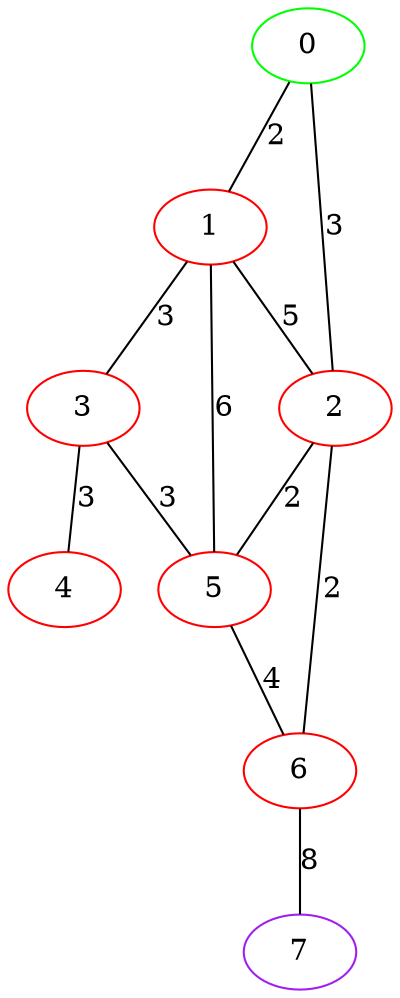 graph "" {
0 [color=green, weight=2];
1 [color=red, weight=1];
2 [color=red, weight=1];
3 [color=red, weight=1];
4 [color=red, weight=1];
5 [color=red, weight=1];
6 [color=red, weight=1];
7 [color=purple, weight=4];
0 -- 1  [key=0, label=2];
0 -- 2  [key=0, label=3];
1 -- 2  [key=0, label=5];
1 -- 3  [key=0, label=3];
1 -- 5  [key=0, label=6];
2 -- 5  [key=0, label=2];
2 -- 6  [key=0, label=2];
3 -- 4  [key=0, label=3];
3 -- 5  [key=0, label=3];
5 -- 6  [key=0, label=4];
6 -- 7  [key=0, label=8];
}
